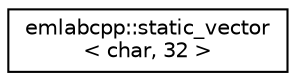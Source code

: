 digraph "Graphical Class Hierarchy"
{
 // LATEX_PDF_SIZE
  edge [fontname="Helvetica",fontsize="10",labelfontname="Helvetica",labelfontsize="10"];
  node [fontname="Helvetica",fontsize="10",shape=record];
  rankdir="LR";
  Node0 [label="emlabcpp::static_vector\l\< char, 32 \>",height=0.2,width=0.4,color="black", fillcolor="white", style="filled",URL="$classemlabcpp_1_1static__vector.html",tooltip=" "];
}
